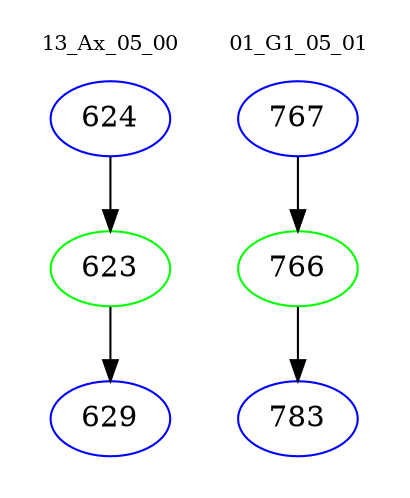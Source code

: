 digraph{
subgraph cluster_0 {
color = white
label = "13_Ax_05_00";
fontsize=10;
T0_624 [label="624", color="blue"]
T0_624 -> T0_623 [color="black"]
T0_623 [label="623", color="green"]
T0_623 -> T0_629 [color="black"]
T0_629 [label="629", color="blue"]
}
subgraph cluster_1 {
color = white
label = "01_G1_05_01";
fontsize=10;
T1_767 [label="767", color="blue"]
T1_767 -> T1_766 [color="black"]
T1_766 [label="766", color="green"]
T1_766 -> T1_783 [color="black"]
T1_783 [label="783", color="blue"]
}
}
